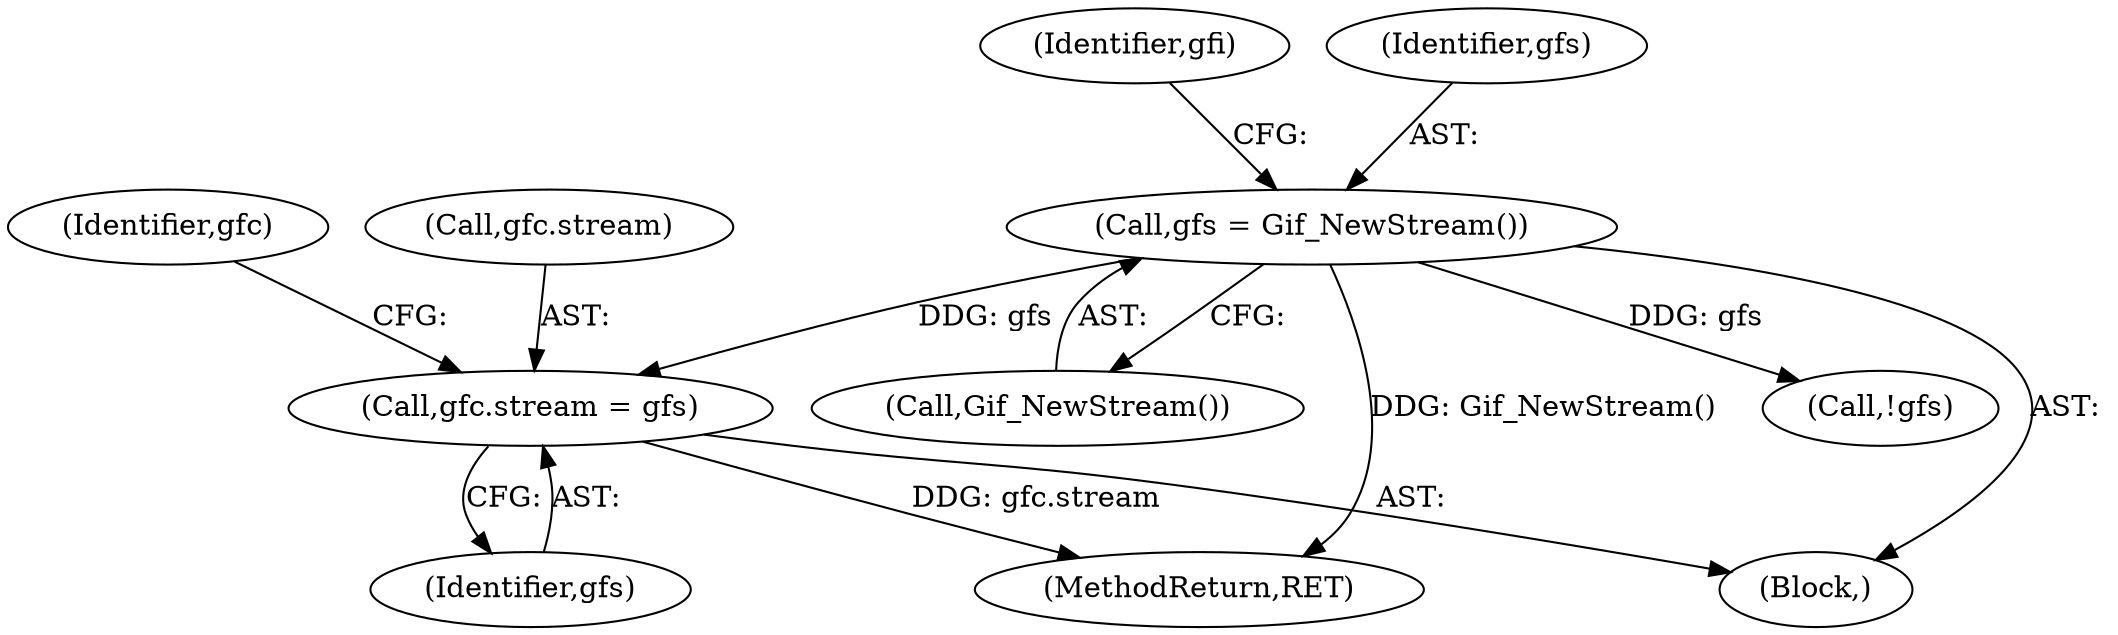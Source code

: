 digraph "0_gifsicle_118a46090c50829dc543179019e6140e1235f909@pointer" {
"1000153" [label="(Call,gfc.stream = gfs)"];
"1000147" [label="(Call,gfs = Gif_NewStream())"];
"1000151" [label="(Identifier,gfi)"];
"1000157" [label="(Identifier,gfs)"];
"1000110" [label="(Block,)"];
"1000148" [label="(Identifier,gfs)"];
"1000147" [label="(Call,gfs = Gif_NewStream())"];
"1000149" [label="(Call,Gif_NewStream())"];
"1000204" [label="(Call,!gfs)"];
"1000160" [label="(Identifier,gfc)"];
"1000500" [label="(MethodReturn,RET)"];
"1000153" [label="(Call,gfc.stream = gfs)"];
"1000154" [label="(Call,gfc.stream)"];
"1000153" -> "1000110"  [label="AST: "];
"1000153" -> "1000157"  [label="CFG: "];
"1000154" -> "1000153"  [label="AST: "];
"1000157" -> "1000153"  [label="AST: "];
"1000160" -> "1000153"  [label="CFG: "];
"1000153" -> "1000500"  [label="DDG: gfc.stream"];
"1000147" -> "1000153"  [label="DDG: gfs"];
"1000147" -> "1000110"  [label="AST: "];
"1000147" -> "1000149"  [label="CFG: "];
"1000148" -> "1000147"  [label="AST: "];
"1000149" -> "1000147"  [label="AST: "];
"1000151" -> "1000147"  [label="CFG: "];
"1000147" -> "1000500"  [label="DDG: Gif_NewStream()"];
"1000147" -> "1000204"  [label="DDG: gfs"];
}
